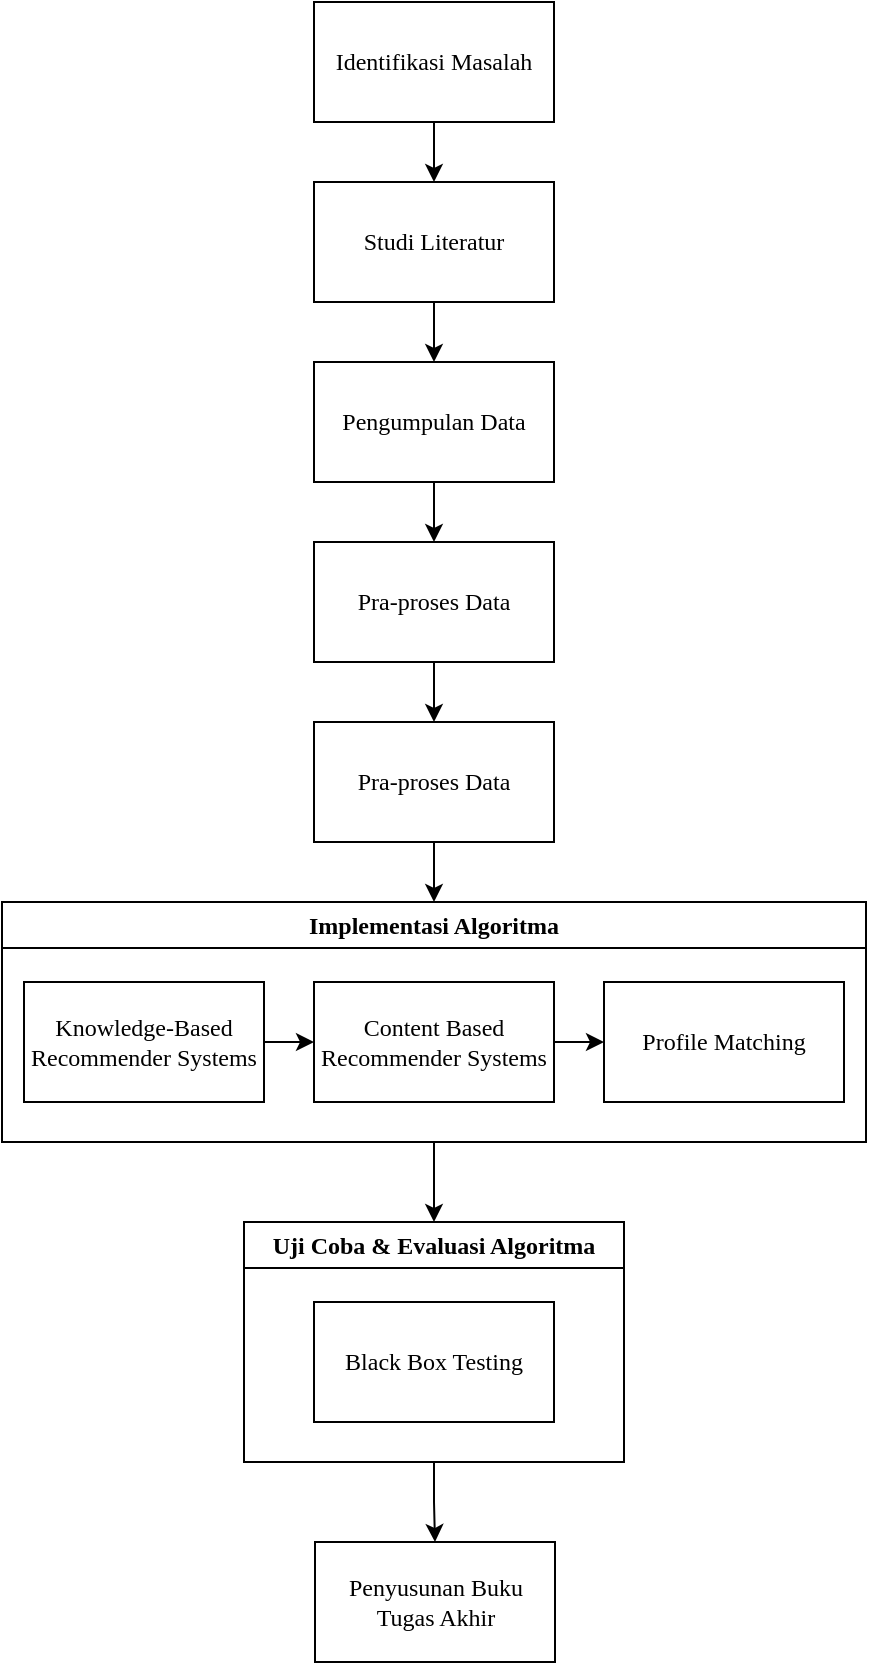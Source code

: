 <mxfile version="27.1.6">
  <diagram name="Page-1" id="aI1g7R3YivyZwfziTQzG">
    <mxGraphModel dx="776" dy="778" grid="1" gridSize="10" guides="1" tooltips="1" connect="1" arrows="1" fold="1" page="1" pageScale="1" pageWidth="850" pageHeight="1100" math="0" shadow="0">
      <root>
        <mxCell id="0" />
        <mxCell id="1" parent="0" />
        <mxCell id="31ar8-vXZOD1th4ZFnk7-21" style="edgeStyle=orthogonalEdgeStyle;rounded=0;orthogonalLoop=1;jettySize=auto;html=1;" edge="1" parent="1" source="31ar8-vXZOD1th4ZFnk7-1" target="31ar8-vXZOD1th4ZFnk7-2">
          <mxGeometry relative="1" as="geometry" />
        </mxCell>
        <mxCell id="31ar8-vXZOD1th4ZFnk7-1" value="&lt;font face=&quot;Times New Roman&quot;&gt;Identifikasi Masalah&lt;/font&gt;" style="rounded=0;whiteSpace=wrap;html=1;" vertex="1" parent="1">
          <mxGeometry x="360" y="40" width="120" height="60" as="geometry" />
        </mxCell>
        <mxCell id="31ar8-vXZOD1th4ZFnk7-22" style="edgeStyle=orthogonalEdgeStyle;rounded=0;orthogonalLoop=1;jettySize=auto;html=1;" edge="1" parent="1" source="31ar8-vXZOD1th4ZFnk7-2" target="31ar8-vXZOD1th4ZFnk7-3">
          <mxGeometry relative="1" as="geometry" />
        </mxCell>
        <mxCell id="31ar8-vXZOD1th4ZFnk7-2" value="&lt;font face=&quot;Times New Roman&quot;&gt;Studi Literatur&lt;/font&gt;" style="rounded=0;whiteSpace=wrap;html=1;" vertex="1" parent="1">
          <mxGeometry x="360" y="130" width="120" height="60" as="geometry" />
        </mxCell>
        <mxCell id="31ar8-vXZOD1th4ZFnk7-23" style="edgeStyle=orthogonalEdgeStyle;rounded=0;orthogonalLoop=1;jettySize=auto;html=1;" edge="1" parent="1" source="31ar8-vXZOD1th4ZFnk7-3" target="31ar8-vXZOD1th4ZFnk7-4">
          <mxGeometry relative="1" as="geometry" />
        </mxCell>
        <mxCell id="31ar8-vXZOD1th4ZFnk7-3" value="&lt;font face=&quot;Times New Roman&quot;&gt;Pengumpulan Data&lt;/font&gt;" style="rounded=0;whiteSpace=wrap;html=1;" vertex="1" parent="1">
          <mxGeometry x="360" y="220" width="120" height="60" as="geometry" />
        </mxCell>
        <mxCell id="31ar8-vXZOD1th4ZFnk7-24" style="edgeStyle=orthogonalEdgeStyle;rounded=0;orthogonalLoop=1;jettySize=auto;html=1;" edge="1" parent="1" source="31ar8-vXZOD1th4ZFnk7-4" target="31ar8-vXZOD1th4ZFnk7-5">
          <mxGeometry relative="1" as="geometry" />
        </mxCell>
        <mxCell id="31ar8-vXZOD1th4ZFnk7-4" value="&lt;font face=&quot;Times New Roman&quot;&gt;Pra-proses Data&lt;/font&gt;" style="rounded=0;whiteSpace=wrap;html=1;" vertex="1" parent="1">
          <mxGeometry x="360" y="310" width="120" height="60" as="geometry" />
        </mxCell>
        <mxCell id="31ar8-vXZOD1th4ZFnk7-28" style="edgeStyle=orthogonalEdgeStyle;rounded=0;orthogonalLoop=1;jettySize=auto;html=1;" edge="1" parent="1" source="31ar8-vXZOD1th4ZFnk7-5" target="31ar8-vXZOD1th4ZFnk7-6">
          <mxGeometry relative="1" as="geometry" />
        </mxCell>
        <mxCell id="31ar8-vXZOD1th4ZFnk7-5" value="&lt;font face=&quot;Times New Roman&quot;&gt;Pra-proses Data&lt;/font&gt;" style="rounded=0;whiteSpace=wrap;html=1;" vertex="1" parent="1">
          <mxGeometry x="360" y="400" width="120" height="60" as="geometry" />
        </mxCell>
        <mxCell id="31ar8-vXZOD1th4ZFnk7-26" style="edgeStyle=orthogonalEdgeStyle;rounded=0;orthogonalLoop=1;jettySize=auto;html=1;entryX=0.5;entryY=0;entryDx=0;entryDy=0;" edge="1" parent="1" source="31ar8-vXZOD1th4ZFnk7-6" target="31ar8-vXZOD1th4ZFnk7-12">
          <mxGeometry relative="1" as="geometry" />
        </mxCell>
        <mxCell id="31ar8-vXZOD1th4ZFnk7-6" value="&lt;font face=&quot;Times New Roman&quot;&gt;Implementasi Algoritma&lt;/font&gt;" style="swimlane;whiteSpace=wrap;html=1;" vertex="1" parent="1">
          <mxGeometry x="204" y="490" width="432" height="120" as="geometry">
            <mxRectangle x="209" y="440" width="160" height="30" as="alternateBounds" />
          </mxGeometry>
        </mxCell>
        <mxCell id="31ar8-vXZOD1th4ZFnk7-9" value="&lt;font face=&quot;Times New Roman&quot;&gt;Profile Matching&lt;/font&gt;" style="rounded=0;whiteSpace=wrap;html=1;" vertex="1" parent="31ar8-vXZOD1th4ZFnk7-6">
          <mxGeometry x="301" y="40" width="120" height="60" as="geometry" />
        </mxCell>
        <mxCell id="31ar8-vXZOD1th4ZFnk7-11" style="edgeStyle=orthogonalEdgeStyle;rounded=0;orthogonalLoop=1;jettySize=auto;html=1;entryX=0;entryY=0.5;entryDx=0;entryDy=0;" edge="1" parent="31ar8-vXZOD1th4ZFnk7-6" source="31ar8-vXZOD1th4ZFnk7-8" target="31ar8-vXZOD1th4ZFnk7-9">
          <mxGeometry relative="1" as="geometry" />
        </mxCell>
        <mxCell id="31ar8-vXZOD1th4ZFnk7-8" value="&lt;font face=&quot;Times New Roman&quot;&gt;Content Based Recommender Systems&lt;/font&gt;" style="rounded=0;whiteSpace=wrap;html=1;" vertex="1" parent="31ar8-vXZOD1th4ZFnk7-6">
          <mxGeometry x="156" y="40" width="120" height="60" as="geometry" />
        </mxCell>
        <mxCell id="31ar8-vXZOD1th4ZFnk7-10" style="edgeStyle=orthogonalEdgeStyle;rounded=0;orthogonalLoop=1;jettySize=auto;html=1;" edge="1" parent="31ar8-vXZOD1th4ZFnk7-6" source="31ar8-vXZOD1th4ZFnk7-7" target="31ar8-vXZOD1th4ZFnk7-8">
          <mxGeometry relative="1" as="geometry" />
        </mxCell>
        <mxCell id="31ar8-vXZOD1th4ZFnk7-7" value="&lt;font face=&quot;Times New Roman&quot;&gt;Knowledge-Based Recommender Systems&lt;/font&gt;" style="rounded=0;whiteSpace=wrap;html=1;" vertex="1" parent="31ar8-vXZOD1th4ZFnk7-6">
          <mxGeometry x="11" y="40" width="120" height="60" as="geometry" />
        </mxCell>
        <mxCell id="31ar8-vXZOD1th4ZFnk7-27" style="edgeStyle=orthogonalEdgeStyle;rounded=0;orthogonalLoop=1;jettySize=auto;html=1;" edge="1" parent="1" source="31ar8-vXZOD1th4ZFnk7-12" target="31ar8-vXZOD1th4ZFnk7-20">
          <mxGeometry relative="1" as="geometry" />
        </mxCell>
        <mxCell id="31ar8-vXZOD1th4ZFnk7-12" value="&lt;font face=&quot;Times New Roman&quot;&gt;Uji Coba &amp;amp; Evaluasi Algoritma&lt;/font&gt;" style="swimlane;whiteSpace=wrap;html=1;" vertex="1" parent="1">
          <mxGeometry x="325" y="650" width="190" height="120" as="geometry" />
        </mxCell>
        <mxCell id="31ar8-vXZOD1th4ZFnk7-13" value="&lt;font face=&quot;Times New Roman&quot;&gt;Black Box Testing&lt;/font&gt;" style="rounded=0;whiteSpace=wrap;html=1;" vertex="1" parent="31ar8-vXZOD1th4ZFnk7-12">
          <mxGeometry x="35" y="40" width="120" height="60" as="geometry" />
        </mxCell>
        <mxCell id="31ar8-vXZOD1th4ZFnk7-20" value="&lt;font face=&quot;Times New Roman&quot;&gt;Penyusunan Buku Tugas Akhir&lt;/font&gt;" style="rounded=0;whiteSpace=wrap;html=1;" vertex="1" parent="1">
          <mxGeometry x="360.5" y="810" width="120" height="60" as="geometry" />
        </mxCell>
      </root>
    </mxGraphModel>
  </diagram>
</mxfile>

